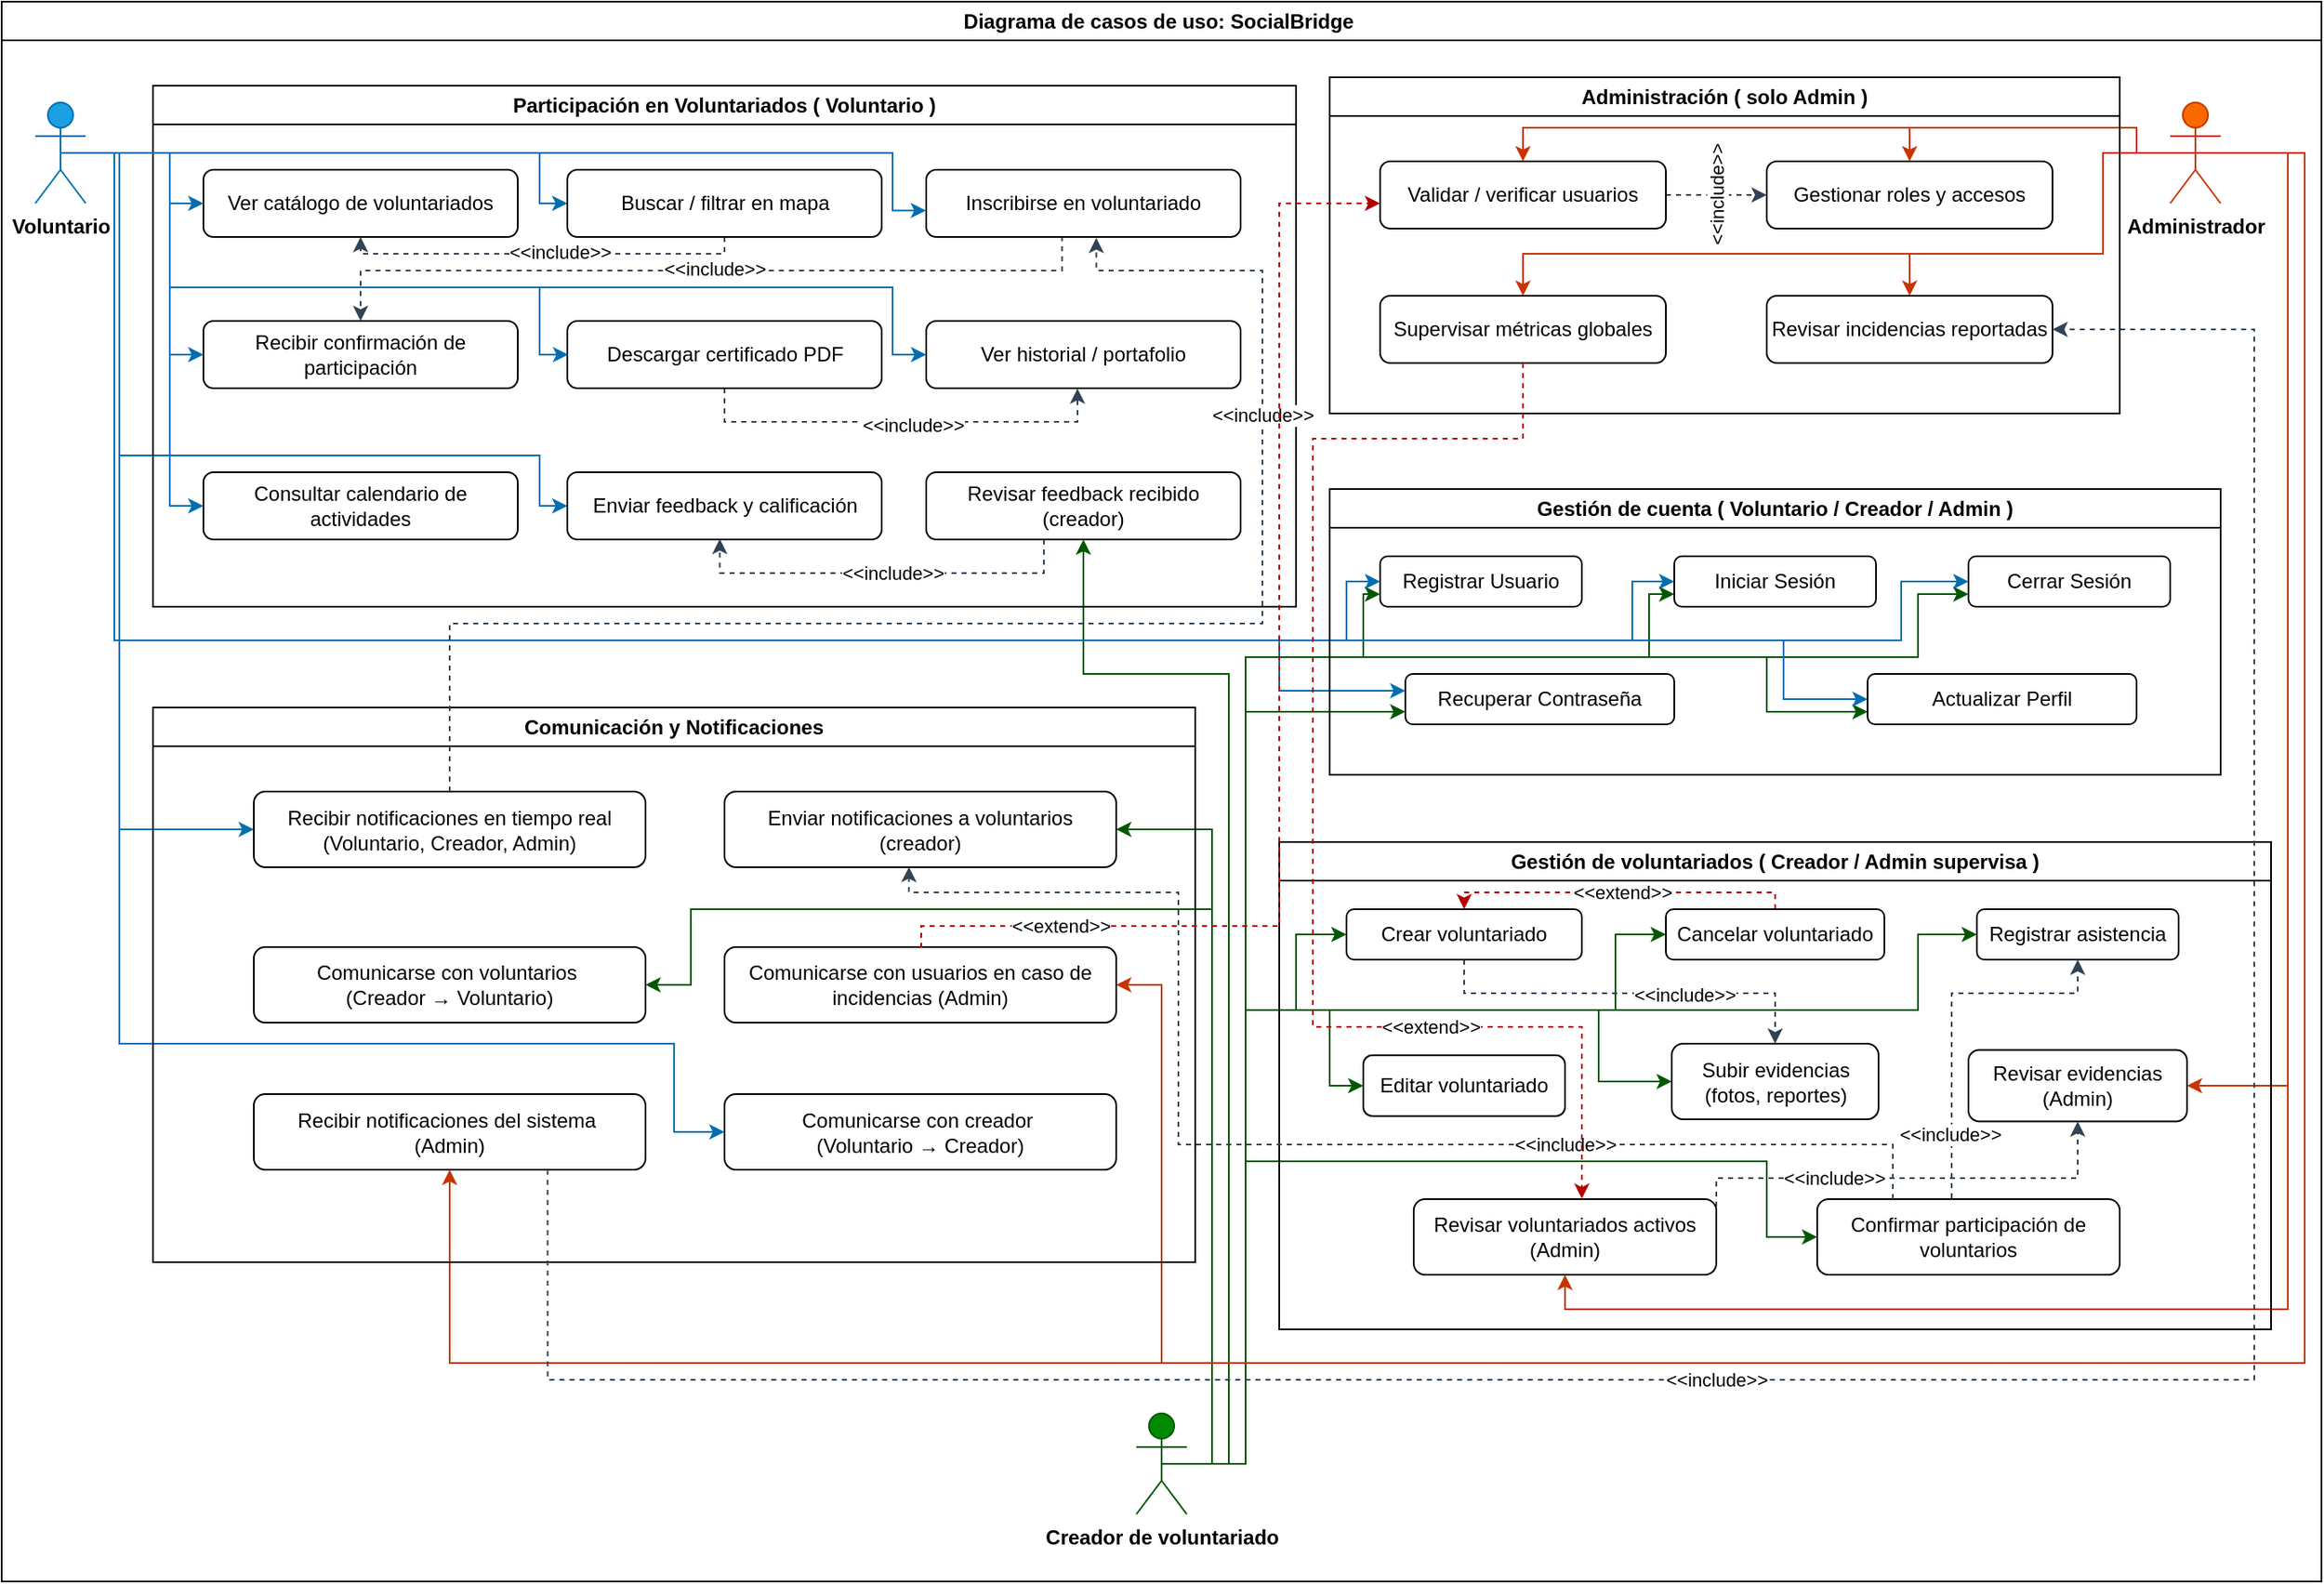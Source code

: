 <mxfile version="28.2.5">
  <diagram name="Página-1" id="DmewBX0y1ZdY4Ol0Ci3O">
    <mxGraphModel dx="1817" dy="1017" grid="1" gridSize="10" guides="1" tooltips="1" connect="1" arrows="1" fold="1" page="1" pageScale="1" pageWidth="827" pageHeight="1169" math="0" shadow="0">
      <root>
        <mxCell id="0" />
        <mxCell id="1" parent="0" />
        <mxCell id="eytOWAeSh4qLfrP3CesZ-3" value="Diagrama de casos de uso: SocialBridge&amp;nbsp;" style="swimlane;whiteSpace=wrap;html=1;" vertex="1" parent="1">
          <mxGeometry x="10" y="30" width="1380" height="940" as="geometry" />
        </mxCell>
        <mxCell id="eytOWAeSh4qLfrP3CesZ-129" style="edgeStyle=orthogonalEdgeStyle;rounded=0;orthogonalLoop=1;jettySize=auto;html=1;exitX=0.5;exitY=0.5;exitDx=0;exitDy=0;exitPerimeter=0;entryX=0;entryY=0.75;entryDx=0;entryDy=0;fillColor=#008a00;strokeColor=#005700;" edge="1" parent="eytOWAeSh4qLfrP3CesZ-3" source="eytOWAeSh4qLfrP3CesZ-2" target="eytOWAeSh4qLfrP3CesZ-8">
          <mxGeometry relative="1" as="geometry">
            <Array as="points">
              <mxPoint x="740" y="870" />
              <mxPoint x="740" y="390" />
              <mxPoint x="810" y="390" />
              <mxPoint x="810" y="353" />
            </Array>
          </mxGeometry>
        </mxCell>
        <mxCell id="eytOWAeSh4qLfrP3CesZ-130" style="edgeStyle=orthogonalEdgeStyle;rounded=0;orthogonalLoop=1;jettySize=auto;html=1;exitX=0.5;exitY=0.5;exitDx=0;exitDy=0;exitPerimeter=0;entryX=0;entryY=0.75;entryDx=0;entryDy=0;fillColor=#008a00;strokeColor=#005700;" edge="1" parent="eytOWAeSh4qLfrP3CesZ-3" source="eytOWAeSh4qLfrP3CesZ-2" target="eytOWAeSh4qLfrP3CesZ-19">
          <mxGeometry relative="1" as="geometry">
            <Array as="points">
              <mxPoint x="740" y="870" />
              <mxPoint x="740" y="390" />
              <mxPoint x="980" y="390" />
              <mxPoint x="980" y="353" />
            </Array>
          </mxGeometry>
        </mxCell>
        <mxCell id="eytOWAeSh4qLfrP3CesZ-131" style="edgeStyle=orthogonalEdgeStyle;rounded=0;orthogonalLoop=1;jettySize=auto;html=1;exitX=0.5;exitY=0.5;exitDx=0;exitDy=0;exitPerimeter=0;entryX=0;entryY=0.75;entryDx=0;entryDy=0;fillColor=#008a00;strokeColor=#005700;" edge="1" parent="eytOWAeSh4qLfrP3CesZ-3" source="eytOWAeSh4qLfrP3CesZ-2" target="eytOWAeSh4qLfrP3CesZ-21">
          <mxGeometry relative="1" as="geometry">
            <Array as="points">
              <mxPoint x="740" y="870" />
              <mxPoint x="740" y="390" />
              <mxPoint x="1140" y="390" />
              <mxPoint x="1140" y="353" />
            </Array>
          </mxGeometry>
        </mxCell>
        <mxCell id="eytOWAeSh4qLfrP3CesZ-132" style="edgeStyle=orthogonalEdgeStyle;rounded=0;orthogonalLoop=1;jettySize=auto;html=1;exitX=0.5;exitY=0.5;exitDx=0;exitDy=0;exitPerimeter=0;entryX=0;entryY=0.75;entryDx=0;entryDy=0;fillColor=#008a00;strokeColor=#005700;" edge="1" parent="eytOWAeSh4qLfrP3CesZ-3" source="eytOWAeSh4qLfrP3CesZ-2" target="eytOWAeSh4qLfrP3CesZ-22">
          <mxGeometry relative="1" as="geometry">
            <Array as="points">
              <mxPoint x="740" y="870" />
              <mxPoint x="740" y="423" />
            </Array>
          </mxGeometry>
        </mxCell>
        <mxCell id="eytOWAeSh4qLfrP3CesZ-134" style="edgeStyle=orthogonalEdgeStyle;rounded=0;orthogonalLoop=1;jettySize=auto;html=1;exitX=0.5;exitY=0.5;exitDx=0;exitDy=0;exitPerimeter=0;entryX=0;entryY=0.75;entryDx=0;entryDy=0;fillColor=#008a00;strokeColor=#005700;" edge="1" parent="eytOWAeSh4qLfrP3CesZ-3" source="eytOWAeSh4qLfrP3CesZ-2" target="eytOWAeSh4qLfrP3CesZ-23">
          <mxGeometry relative="1" as="geometry">
            <Array as="points">
              <mxPoint x="740" y="870" />
              <mxPoint x="740" y="390" />
              <mxPoint x="1050" y="390" />
              <mxPoint x="1050" y="423" />
            </Array>
          </mxGeometry>
        </mxCell>
        <mxCell id="eytOWAeSh4qLfrP3CesZ-135" style="edgeStyle=orthogonalEdgeStyle;rounded=0;orthogonalLoop=1;jettySize=auto;html=1;exitX=0.5;exitY=0.5;exitDx=0;exitDy=0;exitPerimeter=0;entryX=0;entryY=0.5;entryDx=0;entryDy=0;fillColor=#008a00;strokeColor=#005700;" edge="1" parent="eytOWAeSh4qLfrP3CesZ-3" source="eytOWAeSh4qLfrP3CesZ-2" target="eytOWAeSh4qLfrP3CesZ-25">
          <mxGeometry relative="1" as="geometry">
            <Array as="points">
              <mxPoint x="740" y="870" />
              <mxPoint x="740" y="600" />
              <mxPoint x="770" y="600" />
              <mxPoint x="770" y="555" />
            </Array>
          </mxGeometry>
        </mxCell>
        <mxCell id="eytOWAeSh4qLfrP3CesZ-136" style="edgeStyle=orthogonalEdgeStyle;rounded=0;orthogonalLoop=1;jettySize=auto;html=1;exitX=0.5;exitY=0.5;exitDx=0;exitDy=0;exitPerimeter=0;entryX=0;entryY=0.5;entryDx=0;entryDy=0;fillColor=#008a00;strokeColor=#005700;" edge="1" parent="eytOWAeSh4qLfrP3CesZ-3" source="eytOWAeSh4qLfrP3CesZ-2" target="eytOWAeSh4qLfrP3CesZ-26">
          <mxGeometry relative="1" as="geometry">
            <Array as="points">
              <mxPoint x="740" y="870" />
              <mxPoint x="740" y="600" />
              <mxPoint x="790" y="600" />
              <mxPoint x="790" y="645" />
            </Array>
          </mxGeometry>
        </mxCell>
        <mxCell id="eytOWAeSh4qLfrP3CesZ-137" style="edgeStyle=orthogonalEdgeStyle;rounded=0;orthogonalLoop=1;jettySize=auto;html=1;exitX=0.5;exitY=0.5;exitDx=0;exitDy=0;exitPerimeter=0;entryX=0;entryY=0.5;entryDx=0;entryDy=0;fillColor=#008a00;strokeColor=#005700;" edge="1" parent="eytOWAeSh4qLfrP3CesZ-3" source="eytOWAeSh4qLfrP3CesZ-2" target="eytOWAeSh4qLfrP3CesZ-27">
          <mxGeometry relative="1" as="geometry">
            <Array as="points">
              <mxPoint x="740" y="870" />
              <mxPoint x="740" y="600" />
              <mxPoint x="960" y="600" />
              <mxPoint x="960" y="555" />
            </Array>
          </mxGeometry>
        </mxCell>
        <mxCell id="eytOWAeSh4qLfrP3CesZ-138" style="edgeStyle=orthogonalEdgeStyle;rounded=0;orthogonalLoop=1;jettySize=auto;html=1;exitX=0.5;exitY=0.5;exitDx=0;exitDy=0;exitPerimeter=0;entryX=0;entryY=0.5;entryDx=0;entryDy=0;fillColor=#008a00;strokeColor=#005700;" edge="1" parent="eytOWAeSh4qLfrP3CesZ-3" source="eytOWAeSh4qLfrP3CesZ-2" target="eytOWAeSh4qLfrP3CesZ-28">
          <mxGeometry relative="1" as="geometry">
            <Array as="points">
              <mxPoint x="740" y="870" />
              <mxPoint x="740" y="690" />
              <mxPoint x="1050" y="690" />
              <mxPoint x="1050" y="735" />
            </Array>
          </mxGeometry>
        </mxCell>
        <mxCell id="eytOWAeSh4qLfrP3CesZ-139" style="edgeStyle=orthogonalEdgeStyle;rounded=0;orthogonalLoop=1;jettySize=auto;html=1;exitX=0.5;exitY=0.5;exitDx=0;exitDy=0;exitPerimeter=0;entryX=0;entryY=0.5;entryDx=0;entryDy=0;fillColor=#008a00;strokeColor=#005700;" edge="1" parent="eytOWAeSh4qLfrP3CesZ-3" source="eytOWAeSh4qLfrP3CesZ-2" target="eytOWAeSh4qLfrP3CesZ-29">
          <mxGeometry relative="1" as="geometry">
            <Array as="points">
              <mxPoint x="740" y="870" />
              <mxPoint x="740" y="600" />
              <mxPoint x="1140" y="600" />
              <mxPoint x="1140" y="555" />
            </Array>
          </mxGeometry>
        </mxCell>
        <mxCell id="eytOWAeSh4qLfrP3CesZ-140" style="edgeStyle=orthogonalEdgeStyle;rounded=0;orthogonalLoop=1;jettySize=auto;html=1;exitX=0.5;exitY=0.5;exitDx=0;exitDy=0;exitPerimeter=0;entryX=0;entryY=0.5;entryDx=0;entryDy=0;fillColor=#008a00;strokeColor=#005700;" edge="1" parent="eytOWAeSh4qLfrP3CesZ-3" source="eytOWAeSh4qLfrP3CesZ-2" target="eytOWAeSh4qLfrP3CesZ-30">
          <mxGeometry relative="1" as="geometry">
            <Array as="points">
              <mxPoint x="740" y="870" />
              <mxPoint x="740" y="600" />
              <mxPoint x="950" y="600" />
              <mxPoint x="950" y="643" />
            </Array>
          </mxGeometry>
        </mxCell>
        <mxCell id="eytOWAeSh4qLfrP3CesZ-142" style="edgeStyle=orthogonalEdgeStyle;rounded=0;orthogonalLoop=1;jettySize=auto;html=1;exitX=0.5;exitY=0.5;exitDx=0;exitDy=0;exitPerimeter=0;entryX=1;entryY=0.5;entryDx=0;entryDy=0;fillColor=#008a00;strokeColor=#005700;" edge="1" parent="eytOWAeSh4qLfrP3CesZ-3" source="eytOWAeSh4qLfrP3CesZ-2" target="eytOWAeSh4qLfrP3CesZ-58">
          <mxGeometry relative="1" as="geometry">
            <Array as="points">
              <mxPoint x="720" y="870" />
              <mxPoint x="720" y="493" />
            </Array>
          </mxGeometry>
        </mxCell>
        <mxCell id="eytOWAeSh4qLfrP3CesZ-143" style="edgeStyle=orthogonalEdgeStyle;rounded=0;orthogonalLoop=1;jettySize=auto;html=1;exitX=0.5;exitY=0.5;exitDx=0;exitDy=0;exitPerimeter=0;entryX=1;entryY=0.5;entryDx=0;entryDy=0;fillColor=#008a00;strokeColor=#005700;" edge="1" parent="eytOWAeSh4qLfrP3CesZ-3" source="eytOWAeSh4qLfrP3CesZ-2" target="eytOWAeSh4qLfrP3CesZ-64">
          <mxGeometry relative="1" as="geometry">
            <Array as="points">
              <mxPoint x="720" y="870" />
              <mxPoint x="720" y="540" />
              <mxPoint x="410" y="540" />
              <mxPoint x="410" y="585" />
            </Array>
          </mxGeometry>
        </mxCell>
        <mxCell id="eytOWAeSh4qLfrP3CesZ-144" style="edgeStyle=orthogonalEdgeStyle;rounded=0;orthogonalLoop=1;jettySize=auto;html=1;exitX=0.5;exitY=0.5;exitDx=0;exitDy=0;exitPerimeter=0;entryX=0.5;entryY=1;entryDx=0;entryDy=0;fillColor=#008a00;strokeColor=#005700;" edge="1" parent="eytOWAeSh4qLfrP3CesZ-3" source="eytOWAeSh4qLfrP3CesZ-2" target="eytOWAeSh4qLfrP3CesZ-55">
          <mxGeometry relative="1" as="geometry">
            <Array as="points">
              <mxPoint x="730" y="870" />
              <mxPoint x="730" y="400" />
              <mxPoint x="644" y="400" />
            </Array>
          </mxGeometry>
        </mxCell>
        <mxCell id="eytOWAeSh4qLfrP3CesZ-2" value="&lt;font style=&quot;color: light-dark(rgb(0, 0, 0), rgb(0, 0, 0));&quot;&gt;&lt;b style=&quot;background-color: light-dark(rgb(255, 255, 255), rgb(0, 204, 0));&quot;&gt;Creador de voluntariado&lt;/b&gt;&lt;/font&gt;" style="shape=umlActor;verticalLabelPosition=bottom;verticalAlign=top;html=1;outlineConnect=0;fillColor=#008a00;fontColor=#ffffff;strokeColor=#005700;" vertex="1" parent="eytOWAeSh4qLfrP3CesZ-3">
          <mxGeometry x="675" y="840" width="30" height="60" as="geometry" />
        </mxCell>
        <mxCell id="eytOWAeSh4qLfrP3CesZ-112" style="edgeStyle=orthogonalEdgeStyle;rounded=0;orthogonalLoop=1;jettySize=auto;html=1;fillColor=#1ba1e2;strokeColor=#006EAF;exitX=0.5;exitY=0.5;exitDx=0;exitDy=0;exitPerimeter=0;" edge="1" parent="eytOWAeSh4qLfrP3CesZ-3" source="eytOWAeSh4qLfrP3CesZ-1" target="eytOWAeSh4qLfrP3CesZ-8">
          <mxGeometry relative="1" as="geometry">
            <mxPoint x="67.04" y="80" as="sourcePoint" />
            <mxPoint x="817" y="340" as="targetPoint" />
            <Array as="points">
              <mxPoint x="67" y="90" />
              <mxPoint x="67" y="380" />
              <mxPoint x="800" y="380" />
              <mxPoint x="800" y="345" />
            </Array>
          </mxGeometry>
        </mxCell>
        <mxCell id="eytOWAeSh4qLfrP3CesZ-113" style="edgeStyle=orthogonalEdgeStyle;rounded=0;orthogonalLoop=1;jettySize=auto;html=1;exitX=0.5;exitY=0.5;exitDx=0;exitDy=0;exitPerimeter=0;fillColor=#1ba1e2;strokeColor=#006EAF;entryX=0;entryY=0.5;entryDx=0;entryDy=0;" edge="1" parent="eytOWAeSh4qLfrP3CesZ-3" source="eytOWAeSh4qLfrP3CesZ-1" target="eytOWAeSh4qLfrP3CesZ-19">
          <mxGeometry relative="1" as="geometry">
            <mxPoint x="1060" y="370" as="targetPoint" />
            <Array as="points">
              <mxPoint x="70" y="90" />
              <mxPoint x="70" y="380" />
              <mxPoint x="970" y="380" />
              <mxPoint x="970" y="345" />
            </Array>
          </mxGeometry>
        </mxCell>
        <mxCell id="eytOWAeSh4qLfrP3CesZ-114" style="edgeStyle=orthogonalEdgeStyle;rounded=0;orthogonalLoop=1;jettySize=auto;html=1;exitX=0.5;exitY=0.5;exitDx=0;exitDy=0;exitPerimeter=0;fillColor=#1ba1e2;strokeColor=#006EAF;" edge="1" parent="eytOWAeSh4qLfrP3CesZ-3" source="eytOWAeSh4qLfrP3CesZ-1" target="eytOWAeSh4qLfrP3CesZ-22">
          <mxGeometry relative="1" as="geometry">
            <Array as="points">
              <mxPoint x="70" y="90" />
              <mxPoint x="70" y="380" />
              <mxPoint x="760" y="380" />
              <mxPoint x="760" y="410" />
            </Array>
          </mxGeometry>
        </mxCell>
        <mxCell id="eytOWAeSh4qLfrP3CesZ-115" style="edgeStyle=orthogonalEdgeStyle;rounded=0;orthogonalLoop=1;jettySize=auto;html=1;exitX=0.5;exitY=0.5;exitDx=0;exitDy=0;exitPerimeter=0;entryX=0;entryY=0.5;entryDx=0;entryDy=0;fillColor=#1ba1e2;strokeColor=#006EAF;" edge="1" parent="eytOWAeSh4qLfrP3CesZ-3" source="eytOWAeSh4qLfrP3CesZ-1" target="eytOWAeSh4qLfrP3CesZ-23">
          <mxGeometry relative="1" as="geometry">
            <Array as="points">
              <mxPoint x="70" y="90" />
              <mxPoint x="70" y="380" />
              <mxPoint x="1060" y="380" />
              <mxPoint x="1060" y="415" />
            </Array>
          </mxGeometry>
        </mxCell>
        <mxCell id="eytOWAeSh4qLfrP3CesZ-116" style="edgeStyle=orthogonalEdgeStyle;rounded=0;orthogonalLoop=1;jettySize=auto;html=1;exitX=0.5;exitY=0.5;exitDx=0;exitDy=0;exitPerimeter=0;entryX=0;entryY=0.5;entryDx=0;entryDy=0;fillColor=#1ba1e2;strokeColor=#006EAF;" edge="1" parent="eytOWAeSh4qLfrP3CesZ-3" source="eytOWAeSh4qLfrP3CesZ-1" target="eytOWAeSh4qLfrP3CesZ-21">
          <mxGeometry relative="1" as="geometry">
            <Array as="points">
              <mxPoint x="70" y="90" />
              <mxPoint x="70" y="380" />
              <mxPoint x="1130" y="380" />
              <mxPoint x="1130" y="345" />
            </Array>
          </mxGeometry>
        </mxCell>
        <mxCell id="eytOWAeSh4qLfrP3CesZ-117" style="edgeStyle=orthogonalEdgeStyle;rounded=0;orthogonalLoop=1;jettySize=auto;html=1;exitX=0.5;exitY=0.5;exitDx=0;exitDy=0;exitPerimeter=0;entryX=0;entryY=0.5;entryDx=0;entryDy=0;fillColor=#1ba1e2;strokeColor=#006EAF;" edge="1" parent="eytOWAeSh4qLfrP3CesZ-3" source="eytOWAeSh4qLfrP3CesZ-1" target="eytOWAeSh4qLfrP3CesZ-41">
          <mxGeometry relative="1" as="geometry">
            <Array as="points">
              <mxPoint x="100" y="90" />
              <mxPoint x="100" y="120" />
            </Array>
          </mxGeometry>
        </mxCell>
        <mxCell id="eytOWAeSh4qLfrP3CesZ-118" style="edgeStyle=orthogonalEdgeStyle;rounded=0;orthogonalLoop=1;jettySize=auto;html=1;exitX=0.5;exitY=0.5;exitDx=0;exitDy=0;exitPerimeter=0;entryX=0;entryY=0.5;entryDx=0;entryDy=0;fillColor=#1ba1e2;strokeColor=#006EAF;" edge="1" parent="eytOWAeSh4qLfrP3CesZ-3" source="eytOWAeSh4qLfrP3CesZ-1" target="eytOWAeSh4qLfrP3CesZ-42">
          <mxGeometry relative="1" as="geometry">
            <Array as="points">
              <mxPoint x="320" y="90" />
              <mxPoint x="320" y="120" />
            </Array>
          </mxGeometry>
        </mxCell>
        <mxCell id="eytOWAeSh4qLfrP3CesZ-120" style="edgeStyle=orthogonalEdgeStyle;rounded=0;orthogonalLoop=1;jettySize=auto;html=1;exitX=0.5;exitY=0.5;exitDx=0;exitDy=0;exitPerimeter=0;entryX=0;entryY=0.5;entryDx=0;entryDy=0;fillColor=#1ba1e2;strokeColor=#006EAF;" edge="1" parent="eytOWAeSh4qLfrP3CesZ-3" source="eytOWAeSh4qLfrP3CesZ-1" target="eytOWAeSh4qLfrP3CesZ-44">
          <mxGeometry relative="1" as="geometry">
            <Array as="points">
              <mxPoint x="100" y="90" />
              <mxPoint x="100" y="210" />
            </Array>
          </mxGeometry>
        </mxCell>
        <mxCell id="eytOWAeSh4qLfrP3CesZ-123" style="edgeStyle=orthogonalEdgeStyle;rounded=0;orthogonalLoop=1;jettySize=auto;html=1;exitX=0.5;exitY=0.5;exitDx=0;exitDy=0;exitPerimeter=0;entryX=0;entryY=0.5;entryDx=0;entryDy=0;fillColor=#1ba1e2;strokeColor=#006EAF;" edge="1" parent="eytOWAeSh4qLfrP3CesZ-3" source="eytOWAeSh4qLfrP3CesZ-1" target="eytOWAeSh4qLfrP3CesZ-52">
          <mxGeometry relative="1" as="geometry">
            <Array as="points">
              <mxPoint x="100" y="90" />
              <mxPoint x="100" y="170" />
              <mxPoint x="530" y="170" />
              <mxPoint x="530" y="210" />
            </Array>
          </mxGeometry>
        </mxCell>
        <mxCell id="eytOWAeSh4qLfrP3CesZ-124" style="edgeStyle=orthogonalEdgeStyle;rounded=0;orthogonalLoop=1;jettySize=auto;html=1;exitX=0.5;exitY=0.5;exitDx=0;exitDy=0;exitPerimeter=0;entryX=0;entryY=0.5;entryDx=0;entryDy=0;fillColor=#1ba1e2;strokeColor=#006EAF;" edge="1" parent="eytOWAeSh4qLfrP3CesZ-3" source="eytOWAeSh4qLfrP3CesZ-1" target="eytOWAeSh4qLfrP3CesZ-53">
          <mxGeometry relative="1" as="geometry">
            <Array as="points">
              <mxPoint x="100" y="90" />
              <mxPoint x="100" y="300" />
            </Array>
          </mxGeometry>
        </mxCell>
        <mxCell id="eytOWAeSh4qLfrP3CesZ-125" style="edgeStyle=orthogonalEdgeStyle;rounded=0;orthogonalLoop=1;jettySize=auto;html=1;exitX=0.5;exitY=0.5;exitDx=0;exitDy=0;exitPerimeter=0;entryX=0;entryY=0.5;entryDx=0;entryDy=0;fillColor=#1ba1e2;strokeColor=#006EAF;" edge="1" parent="eytOWAeSh4qLfrP3CesZ-3" source="eytOWAeSh4qLfrP3CesZ-1" target="eytOWAeSh4qLfrP3CesZ-54">
          <mxGeometry relative="1" as="geometry">
            <Array as="points">
              <mxPoint x="70" y="90" />
              <mxPoint x="70" y="270" />
              <mxPoint x="320" y="270" />
              <mxPoint x="320" y="300" />
            </Array>
          </mxGeometry>
        </mxCell>
        <mxCell id="eytOWAeSh4qLfrP3CesZ-127" style="edgeStyle=orthogonalEdgeStyle;rounded=0;orthogonalLoop=1;jettySize=auto;html=1;exitX=0.5;exitY=0.5;exitDx=0;exitDy=0;exitPerimeter=0;entryX=0;entryY=0.5;entryDx=0;entryDy=0;fillColor=#1ba1e2;strokeColor=#006EAF;" edge="1" parent="eytOWAeSh4qLfrP3CesZ-3" source="eytOWAeSh4qLfrP3CesZ-1" target="eytOWAeSh4qLfrP3CesZ-57">
          <mxGeometry relative="1" as="geometry">
            <Array as="points">
              <mxPoint x="70" y="90" />
              <mxPoint x="70" y="493" />
            </Array>
          </mxGeometry>
        </mxCell>
        <mxCell id="eytOWAeSh4qLfrP3CesZ-128" style="edgeStyle=orthogonalEdgeStyle;rounded=0;orthogonalLoop=1;jettySize=auto;html=1;exitX=0.5;exitY=0.5;exitDx=0;exitDy=0;exitPerimeter=0;entryX=0;entryY=0.5;entryDx=0;entryDy=0;fillColor=#1ba1e2;strokeColor=#006EAF;" edge="1" parent="eytOWAeSh4qLfrP3CesZ-3" source="eytOWAeSh4qLfrP3CesZ-1" target="eytOWAeSh4qLfrP3CesZ-59">
          <mxGeometry relative="1" as="geometry">
            <Array as="points">
              <mxPoint x="70" y="90" />
              <mxPoint x="70" y="620" />
              <mxPoint x="400" y="620" />
              <mxPoint x="400" y="673" />
            </Array>
          </mxGeometry>
        </mxCell>
        <mxCell id="eytOWAeSh4qLfrP3CesZ-1" value="&lt;span style=&quot;background-color: light-dark(rgb(255, 255, 255), rgb(0, 153, 153));&quot;&gt;&lt;font style=&quot;color: light-dark(rgb(0, 0, 0), rgb(0, 0, 0));&quot;&gt;&lt;b style=&quot;&quot;&gt;Voluntario&lt;/b&gt;&lt;/font&gt;&lt;/span&gt;" style="shape=umlActor;verticalLabelPosition=bottom;verticalAlign=top;html=1;outlineConnect=0;fillColor=#1ba1e2;fontColor=#ffffff;strokeColor=#006EAF;" vertex="1" parent="eytOWAeSh4qLfrP3CesZ-3">
          <mxGeometry x="20" y="60" width="30" height="60" as="geometry" />
        </mxCell>
        <mxCell id="eytOWAeSh4qLfrP3CesZ-145" style="edgeStyle=orthogonalEdgeStyle;rounded=0;orthogonalLoop=1;jettySize=auto;html=1;exitX=0.5;exitY=0.5;exitDx=0;exitDy=0;exitPerimeter=0;entryX=0.5;entryY=0;entryDx=0;entryDy=0;fillColor=#fa6800;strokeColor=#C73500;" edge="1" parent="eytOWAeSh4qLfrP3CesZ-3" source="eytOWAeSh4qLfrP3CesZ-7" target="eytOWAeSh4qLfrP3CesZ-105">
          <mxGeometry relative="1" as="geometry">
            <Array as="points">
              <mxPoint x="1270" y="90" />
              <mxPoint x="1270" y="75" />
              <mxPoint x="905" y="75" />
            </Array>
          </mxGeometry>
        </mxCell>
        <mxCell id="eytOWAeSh4qLfrP3CesZ-146" style="edgeStyle=orthogonalEdgeStyle;rounded=0;orthogonalLoop=1;jettySize=auto;html=1;exitX=0.5;exitY=0.5;exitDx=0;exitDy=0;exitPerimeter=0;entryX=0.5;entryY=0;entryDx=0;entryDy=0;fillColor=#fa6800;strokeColor=#C73500;" edge="1" parent="eytOWAeSh4qLfrP3CesZ-3" source="eytOWAeSh4qLfrP3CesZ-7" target="eytOWAeSh4qLfrP3CesZ-106">
          <mxGeometry relative="1" as="geometry">
            <Array as="points">
              <mxPoint x="1270" y="90" />
              <mxPoint x="1270" y="75" />
              <mxPoint x="1135" y="75" />
            </Array>
          </mxGeometry>
        </mxCell>
        <mxCell id="eytOWAeSh4qLfrP3CesZ-148" style="edgeStyle=orthogonalEdgeStyle;rounded=0;orthogonalLoop=1;jettySize=auto;html=1;exitX=0.5;exitY=0.5;exitDx=0;exitDy=0;exitPerimeter=0;fillColor=#fa6800;strokeColor=#C73500;" edge="1" parent="eytOWAeSh4qLfrP3CesZ-3" source="eytOWAeSh4qLfrP3CesZ-7" target="eytOWAeSh4qLfrP3CesZ-107">
          <mxGeometry relative="1" as="geometry">
            <Array as="points">
              <mxPoint x="1250" y="90" />
              <mxPoint x="1250" y="150" />
              <mxPoint x="905" y="150" />
            </Array>
          </mxGeometry>
        </mxCell>
        <mxCell id="eytOWAeSh4qLfrP3CesZ-149" style="edgeStyle=orthogonalEdgeStyle;rounded=0;orthogonalLoop=1;jettySize=auto;html=1;exitX=0.5;exitY=0.5;exitDx=0;exitDy=0;exitPerimeter=0;fillColor=#fa6800;strokeColor=#C73500;" edge="1" parent="eytOWAeSh4qLfrP3CesZ-3" source="eytOWAeSh4qLfrP3CesZ-7" target="eytOWAeSh4qLfrP3CesZ-108">
          <mxGeometry relative="1" as="geometry">
            <Array as="points">
              <mxPoint x="1250" y="90" />
              <mxPoint x="1250" y="150" />
              <mxPoint x="1135" y="150" />
            </Array>
          </mxGeometry>
        </mxCell>
        <mxCell id="eytOWAeSh4qLfrP3CesZ-150" style="edgeStyle=orthogonalEdgeStyle;rounded=0;orthogonalLoop=1;jettySize=auto;html=1;exitX=0.5;exitY=0.5;exitDx=0;exitDy=0;exitPerimeter=0;entryX=1;entryY=0.5;entryDx=0;entryDy=0;fillColor=#fa6800;strokeColor=#C73500;" edge="1" parent="eytOWAeSh4qLfrP3CesZ-3" source="eytOWAeSh4qLfrP3CesZ-7" target="eytOWAeSh4qLfrP3CesZ-39">
          <mxGeometry relative="1" as="geometry">
            <mxPoint x="1350" y="400" as="targetPoint" />
            <Array as="points">
              <mxPoint x="1360" y="90" />
              <mxPoint x="1360" y="645" />
            </Array>
          </mxGeometry>
        </mxCell>
        <mxCell id="eytOWAeSh4qLfrP3CesZ-151" style="edgeStyle=orthogonalEdgeStyle;rounded=0;orthogonalLoop=1;jettySize=auto;html=1;exitX=0.5;exitY=0.5;exitDx=0;exitDy=0;exitPerimeter=0;entryX=0.5;entryY=1;entryDx=0;entryDy=0;fillColor=#fa6800;strokeColor=#C73500;" edge="1" parent="eytOWAeSh4qLfrP3CesZ-3" source="eytOWAeSh4qLfrP3CesZ-7" target="eytOWAeSh4qLfrP3CesZ-38">
          <mxGeometry relative="1" as="geometry">
            <Array as="points">
              <mxPoint x="1360" y="90" />
              <mxPoint x="1360" y="778" />
              <mxPoint x="930" y="778" />
            </Array>
          </mxGeometry>
        </mxCell>
        <mxCell id="eytOWAeSh4qLfrP3CesZ-152" style="edgeStyle=orthogonalEdgeStyle;rounded=0;orthogonalLoop=1;jettySize=auto;html=1;exitX=0.5;exitY=0.5;exitDx=0;exitDy=0;exitPerimeter=0;entryX=0.5;entryY=1;entryDx=0;entryDy=0;fillColor=#fa6800;strokeColor=#C73500;" edge="1" parent="eytOWAeSh4qLfrP3CesZ-3" source="eytOWAeSh4qLfrP3CesZ-7" target="eytOWAeSh4qLfrP3CesZ-66">
          <mxGeometry relative="1" as="geometry">
            <Array as="points">
              <mxPoint x="1370" y="90" />
              <mxPoint x="1370" y="810" />
              <mxPoint x="266" y="810" />
            </Array>
          </mxGeometry>
        </mxCell>
        <mxCell id="eytOWAeSh4qLfrP3CesZ-153" style="edgeStyle=orthogonalEdgeStyle;rounded=0;orthogonalLoop=1;jettySize=auto;html=1;exitX=0.5;exitY=0.5;exitDx=0;exitDy=0;exitPerimeter=0;entryX=1;entryY=0.5;entryDx=0;entryDy=0;fillColor=#fa6800;strokeColor=#C73500;" edge="1" parent="eytOWAeSh4qLfrP3CesZ-3" source="eytOWAeSh4qLfrP3CesZ-7" target="eytOWAeSh4qLfrP3CesZ-65">
          <mxGeometry relative="1" as="geometry">
            <Array as="points">
              <mxPoint x="1370" y="90" />
              <mxPoint x="1370" y="810" />
              <mxPoint x="690" y="810" />
              <mxPoint x="690" y="585" />
            </Array>
          </mxGeometry>
        </mxCell>
        <mxCell id="eytOWAeSh4qLfrP3CesZ-7" value="&lt;font style=&quot;color: light-dark(rgb(0, 0, 0), rgb(0, 0, 0)); background-color: light-dark(rgb(255, 255, 255), rgb(204, 102, 0));&quot;&gt;&lt;b&gt;Administrador&lt;/b&gt;&lt;/font&gt;" style="shape=umlActor;verticalLabelPosition=bottom;verticalAlign=top;html=1;outlineConnect=0;fillColor=#fa6800;fontColor=#000000;strokeColor=#C73500;" vertex="1" parent="eytOWAeSh4qLfrP3CesZ-3">
          <mxGeometry x="1290" y="60" width="30" height="60" as="geometry" />
        </mxCell>
        <mxCell id="eytOWAeSh4qLfrP3CesZ-20" value="Gestión de cuenta ( Voluntario / Creador / Admin )" style="swimlane;whiteSpace=wrap;html=1;" vertex="1" parent="eytOWAeSh4qLfrP3CesZ-3">
          <mxGeometry x="790" y="290" width="530" height="170" as="geometry" />
        </mxCell>
        <mxCell id="eytOWAeSh4qLfrP3CesZ-8" value="Registrar Usuario" style="rounded=1;whiteSpace=wrap;html=1;" vertex="1" parent="eytOWAeSh4qLfrP3CesZ-20">
          <mxGeometry x="30" y="40" width="120" height="30" as="geometry" />
        </mxCell>
        <mxCell id="eytOWAeSh4qLfrP3CesZ-19" value="Iniciar Sesión" style="rounded=1;whiteSpace=wrap;html=1;" vertex="1" parent="eytOWAeSh4qLfrP3CesZ-20">
          <mxGeometry x="205" y="40" width="120" height="30" as="geometry" />
        </mxCell>
        <mxCell id="eytOWAeSh4qLfrP3CesZ-21" value="Cerrar Sesión" style="rounded=1;whiteSpace=wrap;html=1;" vertex="1" parent="eytOWAeSh4qLfrP3CesZ-20">
          <mxGeometry x="380" y="40" width="120" height="30" as="geometry" />
        </mxCell>
        <mxCell id="eytOWAeSh4qLfrP3CesZ-22" value="Recuperar Contraseña" style="rounded=1;whiteSpace=wrap;html=1;" vertex="1" parent="eytOWAeSh4qLfrP3CesZ-20">
          <mxGeometry x="45" y="110" width="160" height="30" as="geometry" />
        </mxCell>
        <mxCell id="eytOWAeSh4qLfrP3CesZ-23" value="Actualizar Perfil" style="rounded=1;whiteSpace=wrap;html=1;" vertex="1" parent="eytOWAeSh4qLfrP3CesZ-20">
          <mxGeometry x="320" y="110" width="160" height="30" as="geometry" />
        </mxCell>
        <mxCell id="eytOWAeSh4qLfrP3CesZ-40" value="Participación en Voluntariados ( Voluntario )" style="swimlane;whiteSpace=wrap;html=1;" vertex="1" parent="eytOWAeSh4qLfrP3CesZ-3">
          <mxGeometry x="90" y="50" width="680" height="310" as="geometry" />
        </mxCell>
        <mxCell id="eytOWAeSh4qLfrP3CesZ-41" value="Ver catálogo de voluntariados" style="rounded=1;whiteSpace=wrap;html=1;" vertex="1" parent="eytOWAeSh4qLfrP3CesZ-40">
          <mxGeometry x="30" y="50" width="187" height="40" as="geometry" />
        </mxCell>
        <mxCell id="eytOWAeSh4qLfrP3CesZ-163" style="edgeStyle=orthogonalEdgeStyle;rounded=0;orthogonalLoop=1;jettySize=auto;html=1;exitX=0.5;exitY=1;exitDx=0;exitDy=0;entryX=0.5;entryY=1;entryDx=0;entryDy=0;dashed=1;fillColor=#647687;strokeColor=#314354;" edge="1" parent="eytOWAeSh4qLfrP3CesZ-40" source="eytOWAeSh4qLfrP3CesZ-42" target="eytOWAeSh4qLfrP3CesZ-41">
          <mxGeometry relative="1" as="geometry">
            <Array as="points">
              <mxPoint x="340" y="100" />
              <mxPoint x="123" y="100" />
            </Array>
          </mxGeometry>
        </mxCell>
        <mxCell id="eytOWAeSh4qLfrP3CesZ-164" value="&lt;font style=&quot;color: light-dark(rgb(0, 0, 0), rgb(102, 102, 102));&quot;&gt;&amp;lt;&amp;lt;&lt;font style=&quot;&quot;&gt;include&lt;/font&gt;&amp;gt;&amp;gt;&lt;/font&gt;" style="edgeLabel;html=1;align=center;verticalAlign=middle;resizable=0;points=[];" vertex="1" connectable="0" parent="eytOWAeSh4qLfrP3CesZ-163">
          <mxGeometry x="-0.086" y="-1" relative="1" as="geometry">
            <mxPoint as="offset" />
          </mxGeometry>
        </mxCell>
        <mxCell id="eytOWAeSh4qLfrP3CesZ-42" value="Buscar / filtrar en mapa" style="rounded=1;whiteSpace=wrap;html=1;" vertex="1" parent="eytOWAeSh4qLfrP3CesZ-40">
          <mxGeometry x="246.5" y="50" width="187" height="40" as="geometry" />
        </mxCell>
        <mxCell id="eytOWAeSh4qLfrP3CesZ-156" style="edgeStyle=orthogonalEdgeStyle;rounded=0;orthogonalLoop=1;jettySize=auto;html=1;exitX=0.432;exitY=0.987;exitDx=0;exitDy=0;entryX=0.5;entryY=0;entryDx=0;entryDy=0;dashed=1;fillColor=#647687;strokeColor=#314354;exitPerimeter=0;" edge="1" parent="eytOWAeSh4qLfrP3CesZ-40" source="eytOWAeSh4qLfrP3CesZ-43" target="eytOWAeSh4qLfrP3CesZ-44">
          <mxGeometry relative="1" as="geometry">
            <Array as="points">
              <mxPoint x="541" y="110" />
              <mxPoint x="124" y="110" />
            </Array>
          </mxGeometry>
        </mxCell>
        <mxCell id="eytOWAeSh4qLfrP3CesZ-158" value="&lt;font style=&quot;color: light-dark(rgb(0, 0, 0), rgb(128, 128, 128));&quot;&gt;&amp;lt;&amp;lt;include&amp;gt;&amp;gt;&lt;/font&gt;" style="edgeLabel;html=1;align=center;verticalAlign=middle;resizable=0;points=[];" vertex="1" connectable="0" parent="eytOWAeSh4qLfrP3CesZ-156">
          <mxGeometry x="-0.026" y="-1" relative="1" as="geometry">
            <mxPoint as="offset" />
          </mxGeometry>
        </mxCell>
        <mxCell id="eytOWAeSh4qLfrP3CesZ-43" value="Inscribirse en voluntariado" style="rounded=1;whiteSpace=wrap;html=1;" vertex="1" parent="eytOWAeSh4qLfrP3CesZ-40">
          <mxGeometry x="460" y="50" width="187" height="40" as="geometry" />
        </mxCell>
        <mxCell id="eytOWAeSh4qLfrP3CesZ-44" value="Recibir confirmación de participación" style="rounded=1;whiteSpace=wrap;html=1;" vertex="1" parent="eytOWAeSh4qLfrP3CesZ-40">
          <mxGeometry x="30" y="140" width="187" height="40" as="geometry" />
        </mxCell>
        <mxCell id="eytOWAeSh4qLfrP3CesZ-160" style="edgeStyle=orthogonalEdgeStyle;rounded=0;orthogonalLoop=1;jettySize=auto;html=1;exitX=0.5;exitY=1;exitDx=0;exitDy=0;fillColor=#647687;strokeColor=#314354;dashed=1;" edge="1" parent="eytOWAeSh4qLfrP3CesZ-40" source="eytOWAeSh4qLfrP3CesZ-45">
          <mxGeometry relative="1" as="geometry">
            <mxPoint x="550" y="180.185" as="targetPoint" />
            <Array as="points">
              <mxPoint x="340" y="200" />
              <mxPoint x="550" y="200" />
            </Array>
          </mxGeometry>
        </mxCell>
        <mxCell id="eytOWAeSh4qLfrP3CesZ-161" value="&lt;font style=&quot;color: light-dark(rgb(0, 0, 0), rgb(128, 128, 128));&quot;&gt;&amp;lt;&amp;lt;include&amp;gt;&amp;gt;&lt;/font&gt;" style="edgeLabel;html=1;align=center;verticalAlign=middle;resizable=0;points=[];" vertex="1" connectable="0" parent="eytOWAeSh4qLfrP3CesZ-160">
          <mxGeometry x="0.053" y="-2" relative="1" as="geometry">
            <mxPoint as="offset" />
          </mxGeometry>
        </mxCell>
        <mxCell id="eytOWAeSh4qLfrP3CesZ-45" value="Descargar certificado PDF" style="rounded=1;whiteSpace=wrap;html=1;" vertex="1" parent="eytOWAeSh4qLfrP3CesZ-40">
          <mxGeometry x="246.5" y="140" width="187" height="40" as="geometry" />
        </mxCell>
        <mxCell id="eytOWAeSh4qLfrP3CesZ-52" value="Ver historial / portafolio" style="rounded=1;whiteSpace=wrap;html=1;" vertex="1" parent="eytOWAeSh4qLfrP3CesZ-40">
          <mxGeometry x="460" y="140" width="187" height="40" as="geometry" />
        </mxCell>
        <mxCell id="eytOWAeSh4qLfrP3CesZ-53" value="Consultar calendario de actividades" style="rounded=1;whiteSpace=wrap;html=1;" vertex="1" parent="eytOWAeSh4qLfrP3CesZ-40">
          <mxGeometry x="30" y="230" width="187" height="40" as="geometry" />
        </mxCell>
        <mxCell id="eytOWAeSh4qLfrP3CesZ-54" value="Enviar feedback y calificación" style="rounded=1;whiteSpace=wrap;html=1;" vertex="1" parent="eytOWAeSh4qLfrP3CesZ-40">
          <mxGeometry x="246.5" y="230" width="187" height="40" as="geometry" />
        </mxCell>
        <mxCell id="eytOWAeSh4qLfrP3CesZ-55" value="Revisar feedback recibido (creador)" style="rounded=1;whiteSpace=wrap;html=1;" vertex="1" parent="eytOWAeSh4qLfrP3CesZ-40">
          <mxGeometry x="460" y="230" width="187" height="40" as="geometry" />
        </mxCell>
        <mxCell id="eytOWAeSh4qLfrP3CesZ-121" style="edgeStyle=orthogonalEdgeStyle;rounded=0;orthogonalLoop=1;jettySize=auto;html=1;exitX=0.5;exitY=0.5;exitDx=0;exitDy=0;exitPerimeter=0;fillColor=#1ba1e2;strokeColor=#006EAF;" edge="1" parent="eytOWAeSh4qLfrP3CesZ-40" source="eytOWAeSh4qLfrP3CesZ-1">
          <mxGeometry relative="1" as="geometry">
            <mxPoint x="247" y="160" as="targetPoint" />
            <Array as="points">
              <mxPoint x="10" y="40" />
              <mxPoint x="10" y="120" />
              <mxPoint x="230" y="120" />
              <mxPoint x="230" y="160" />
              <mxPoint x="247" y="160" />
            </Array>
          </mxGeometry>
        </mxCell>
        <mxCell id="eytOWAeSh4qLfrP3CesZ-175" style="edgeStyle=orthogonalEdgeStyle;rounded=0;orthogonalLoop=1;jettySize=auto;html=1;entryX=0.485;entryY=0.991;entryDx=0;entryDy=0;entryPerimeter=0;fillColor=#647687;strokeColor=#314354;dashed=1;" edge="1" parent="eytOWAeSh4qLfrP3CesZ-40" target="eytOWAeSh4qLfrP3CesZ-54">
          <mxGeometry relative="1" as="geometry">
            <mxPoint x="530" y="270" as="sourcePoint" />
            <Array as="points">
              <mxPoint x="530" y="290" />
              <mxPoint x="337" y="290" />
            </Array>
          </mxGeometry>
        </mxCell>
        <mxCell id="eytOWAeSh4qLfrP3CesZ-176" value="&lt;font style=&quot;color: light-dark(rgb(0, 0, 0), rgb(128, 128, 128));&quot;&gt;&amp;lt;&amp;lt;include&amp;gt;&amp;gt;&lt;/font&gt;" style="edgeLabel;html=1;align=center;verticalAlign=middle;resizable=0;points=[];" vertex="1" connectable="0" parent="eytOWAeSh4qLfrP3CesZ-40">
          <mxGeometry x="440" y="290" as="geometry" />
        </mxCell>
        <mxCell id="eytOWAeSh4qLfrP3CesZ-56" value="Comunicación y Notificaciones" style="swimlane;whiteSpace=wrap;html=1;" vertex="1" parent="eytOWAeSh4qLfrP3CesZ-3">
          <mxGeometry x="90" y="420" width="620" height="330" as="geometry" />
        </mxCell>
        <mxCell id="eytOWAeSh4qLfrP3CesZ-57" value="Recibir notificaciones en tiempo real (Voluntario, Creador, Admin)" style="rounded=1;whiteSpace=wrap;html=1;" vertex="1" parent="eytOWAeSh4qLfrP3CesZ-56">
          <mxGeometry x="60" y="50" width="233" height="45" as="geometry" />
        </mxCell>
        <mxCell id="eytOWAeSh4qLfrP3CesZ-58" value="Enviar notificaciones a voluntarios (creador)" style="rounded=1;whiteSpace=wrap;html=1;" vertex="1" parent="eytOWAeSh4qLfrP3CesZ-56">
          <mxGeometry x="340" y="50" width="233" height="45" as="geometry" />
        </mxCell>
        <mxCell id="eytOWAeSh4qLfrP3CesZ-59" value="Comunicarse con creador&amp;nbsp;&lt;div&gt;(Voluntario → Creador)&lt;/div&gt;" style="rounded=1;whiteSpace=wrap;html=1;" vertex="1" parent="eytOWAeSh4qLfrP3CesZ-56">
          <mxGeometry x="340" y="230" width="233" height="45" as="geometry" />
        </mxCell>
        <mxCell id="eytOWAeSh4qLfrP3CesZ-64" value="Comunicarse con voluntarios&amp;nbsp;&lt;div&gt;(Creador → Voluntario)&lt;/div&gt;" style="rounded=1;whiteSpace=wrap;html=1;" vertex="1" parent="eytOWAeSh4qLfrP3CesZ-56">
          <mxGeometry x="60" y="142.5" width="233" height="45" as="geometry" />
        </mxCell>
        <mxCell id="eytOWAeSh4qLfrP3CesZ-65" value="Comunicarse con usuarios en caso de incidencias (Admin)" style="rounded=1;whiteSpace=wrap;html=1;" vertex="1" parent="eytOWAeSh4qLfrP3CesZ-56">
          <mxGeometry x="340" y="142.5" width="233" height="45" as="geometry" />
        </mxCell>
        <mxCell id="eytOWAeSh4qLfrP3CesZ-66" value="Recibir notificaciones del sistema&amp;nbsp;&lt;div&gt;(Admin)&lt;/div&gt;" style="rounded=1;whiteSpace=wrap;html=1;" vertex="1" parent="eytOWAeSh4qLfrP3CesZ-56">
          <mxGeometry x="60" y="230" width="233" height="45" as="geometry" />
        </mxCell>
        <mxCell id="eytOWAeSh4qLfrP3CesZ-67" value="Administración ( solo Admin )" style="swimlane;whiteSpace=wrap;html=1;" vertex="1" parent="eytOWAeSh4qLfrP3CesZ-3">
          <mxGeometry x="790" y="45" width="470" height="200" as="geometry" />
        </mxCell>
        <mxCell id="eytOWAeSh4qLfrP3CesZ-180" style="edgeStyle=orthogonalEdgeStyle;rounded=0;orthogonalLoop=1;jettySize=auto;html=1;exitX=1;exitY=0.5;exitDx=0;exitDy=0;entryX=0;entryY=0.5;entryDx=0;entryDy=0;fillColor=#647687;strokeColor=#314354;dashed=1;" edge="1" parent="eytOWAeSh4qLfrP3CesZ-67" source="eytOWAeSh4qLfrP3CesZ-105" target="eytOWAeSh4qLfrP3CesZ-106">
          <mxGeometry relative="1" as="geometry" />
        </mxCell>
        <mxCell id="eytOWAeSh4qLfrP3CesZ-105" value="Validar / verificar usuarios" style="rounded=1;whiteSpace=wrap;html=1;" vertex="1" parent="eytOWAeSh4qLfrP3CesZ-67">
          <mxGeometry x="30" y="50" width="170" height="40" as="geometry" />
        </mxCell>
        <mxCell id="eytOWAeSh4qLfrP3CesZ-106" value="Gestionar roles y accesos" style="rounded=1;whiteSpace=wrap;html=1;" vertex="1" parent="eytOWAeSh4qLfrP3CesZ-67">
          <mxGeometry x="260" y="50" width="170" height="40" as="geometry" />
        </mxCell>
        <mxCell id="eytOWAeSh4qLfrP3CesZ-107" value="Supervisar métricas globales" style="rounded=1;whiteSpace=wrap;html=1;" vertex="1" parent="eytOWAeSh4qLfrP3CesZ-67">
          <mxGeometry x="30" y="130" width="170" height="40" as="geometry" />
        </mxCell>
        <mxCell id="eytOWAeSh4qLfrP3CesZ-108" value="Revisar incidencias reportadas" style="rounded=1;whiteSpace=wrap;html=1;" vertex="1" parent="eytOWAeSh4qLfrP3CesZ-67">
          <mxGeometry x="260" y="130" width="170" height="40" as="geometry" />
        </mxCell>
        <mxCell id="eytOWAeSh4qLfrP3CesZ-181" value="&lt;font style=&quot;color: light-dark(rgb(0, 0, 0), rgb(102, 102, 102));&quot;&gt;&amp;lt;&amp;lt;include&amp;gt;&amp;gt;&lt;/font&gt;" style="edgeLabel;html=1;align=center;verticalAlign=middle;resizable=0;points=[];rotation=-90;" vertex="1" connectable="0" parent="eytOWAeSh4qLfrP3CesZ-67">
          <mxGeometry x="230" y="70" as="geometry" />
        </mxCell>
        <mxCell id="eytOWAeSh4qLfrP3CesZ-24" value="Gestión de voluntariados ( Creador / Admin supervisa )" style="swimlane;whiteSpace=wrap;html=1;" vertex="1" parent="eytOWAeSh4qLfrP3CesZ-3">
          <mxGeometry x="760" y="500" width="590" height="290" as="geometry" />
        </mxCell>
        <mxCell id="eytOWAeSh4qLfrP3CesZ-167" style="edgeStyle=orthogonalEdgeStyle;rounded=0;orthogonalLoop=1;jettySize=auto;html=1;exitX=0.5;exitY=1;exitDx=0;exitDy=0;fillColor=#647687;strokeColor=#314354;dashed=1;" edge="1" parent="eytOWAeSh4qLfrP3CesZ-24" source="eytOWAeSh4qLfrP3CesZ-25" target="eytOWAeSh4qLfrP3CesZ-30">
          <mxGeometry relative="1" as="geometry">
            <Array as="points">
              <mxPoint x="110" y="90" />
              <mxPoint x="295" y="90" />
            </Array>
          </mxGeometry>
        </mxCell>
        <mxCell id="eytOWAeSh4qLfrP3CesZ-168" value="&lt;br&gt;&lt;div&gt;&lt;br&gt;&lt;/div&gt;" style="edgeLabel;html=1;align=center;verticalAlign=middle;resizable=0;points=[];" vertex="1" connectable="0" parent="eytOWAeSh4qLfrP3CesZ-167">
          <mxGeometry x="0.103" y="-3" relative="1" as="geometry">
            <mxPoint as="offset" />
          </mxGeometry>
        </mxCell>
        <mxCell id="eytOWAeSh4qLfrP3CesZ-169" value="&lt;font style=&quot;color: light-dark(rgb(0, 0, 0), rgb(102, 102, 102));&quot;&gt;&amp;lt;&amp;lt;include&amp;gt;&amp;gt;&lt;/font&gt;" style="edgeLabel;html=1;align=center;verticalAlign=middle;resizable=0;points=[];" vertex="1" connectable="0" parent="eytOWAeSh4qLfrP3CesZ-167">
          <mxGeometry x="0.018" y="-1" relative="1" as="geometry">
            <mxPoint x="31" as="offset" />
          </mxGeometry>
        </mxCell>
        <mxCell id="eytOWAeSh4qLfrP3CesZ-25" value="Crear voluntariado" style="rounded=1;whiteSpace=wrap;html=1;" vertex="1" parent="eytOWAeSh4qLfrP3CesZ-24">
          <mxGeometry x="40" y="40" width="140" height="30" as="geometry" />
        </mxCell>
        <mxCell id="eytOWAeSh4qLfrP3CesZ-26" value="Editar voluntariado" style="rounded=1;whiteSpace=wrap;html=1;" vertex="1" parent="eytOWAeSh4qLfrP3CesZ-24">
          <mxGeometry x="50" y="126.88" width="120" height="36.25" as="geometry" />
        </mxCell>
        <mxCell id="eytOWAeSh4qLfrP3CesZ-173" style="edgeStyle=orthogonalEdgeStyle;rounded=0;orthogonalLoop=1;jettySize=auto;html=1;exitX=0.5;exitY=0;exitDx=0;exitDy=0;entryX=0.5;entryY=0;entryDx=0;entryDy=0;fillColor=#e51400;strokeColor=light-dark(#B20000,#FF0000);dashed=1;" edge="1" parent="eytOWAeSh4qLfrP3CesZ-24" source="eytOWAeSh4qLfrP3CesZ-27" target="eytOWAeSh4qLfrP3CesZ-25">
          <mxGeometry relative="1" as="geometry">
            <Array as="points">
              <mxPoint x="295" y="30" />
              <mxPoint x="110" y="30" />
            </Array>
          </mxGeometry>
        </mxCell>
        <mxCell id="eytOWAeSh4qLfrP3CesZ-174" value="&lt;font style=&quot;color: light-dark(rgb(0, 0, 0), rgb(255, 0, 0));&quot;&gt;&amp;lt;&amp;lt;extend&amp;gt;&amp;gt;&lt;/font&gt;" style="edgeLabel;html=1;align=center;verticalAlign=middle;resizable=0;points=[];" vertex="1" connectable="0" parent="eytOWAeSh4qLfrP3CesZ-173">
          <mxGeometry x="-0.01" relative="1" as="geometry">
            <mxPoint as="offset" />
          </mxGeometry>
        </mxCell>
        <mxCell id="eytOWAeSh4qLfrP3CesZ-27" value="Cancelar voluntariado" style="rounded=1;whiteSpace=wrap;html=1;" vertex="1" parent="eytOWAeSh4qLfrP3CesZ-24">
          <mxGeometry x="230" y="40" width="130" height="30" as="geometry" />
        </mxCell>
        <mxCell id="eytOWAeSh4qLfrP3CesZ-171" style="edgeStyle=orthogonalEdgeStyle;rounded=0;orthogonalLoop=1;jettySize=auto;html=1;entryX=0.5;entryY=1;entryDx=0;entryDy=0;dashed=1;fillColor=#647687;strokeColor=#314354;" edge="1" parent="eytOWAeSh4qLfrP3CesZ-24" target="eytOWAeSh4qLfrP3CesZ-29">
          <mxGeometry relative="1" as="geometry">
            <mxPoint x="400" y="212" as="sourcePoint" />
            <Array as="points">
              <mxPoint x="400" y="212" />
              <mxPoint x="400" y="90" />
              <mxPoint x="475" y="90" />
            </Array>
          </mxGeometry>
        </mxCell>
        <mxCell id="eytOWAeSh4qLfrP3CesZ-172" value="&lt;font style=&quot;color: light-dark(rgb(0, 0, 0), rgb(102, 102, 102));&quot;&gt;&amp;lt;&amp;lt;include&amp;gt;&amp;gt;&lt;/font&gt;" style="edgeLabel;html=1;align=center;verticalAlign=middle;resizable=0;points=[];" vertex="1" connectable="0" parent="eytOWAeSh4qLfrP3CesZ-171">
          <mxGeometry x="-0.358" y="1" relative="1" as="geometry">
            <mxPoint y="31" as="offset" />
          </mxGeometry>
        </mxCell>
        <mxCell id="eytOWAeSh4qLfrP3CesZ-28" value="Confirmar participación de voluntarios" style="rounded=1;whiteSpace=wrap;html=1;" vertex="1" parent="eytOWAeSh4qLfrP3CesZ-24">
          <mxGeometry x="320" y="212.5" width="180" height="45" as="geometry" />
        </mxCell>
        <mxCell id="eytOWAeSh4qLfrP3CesZ-29" value="Registrar asistencia" style="rounded=1;whiteSpace=wrap;html=1;" vertex="1" parent="eytOWAeSh4qLfrP3CesZ-24">
          <mxGeometry x="415" y="40" width="120" height="30" as="geometry" />
        </mxCell>
        <mxCell id="eytOWAeSh4qLfrP3CesZ-30" value="Subir evidencias (fotos, reportes)" style="rounded=1;whiteSpace=wrap;html=1;" vertex="1" parent="eytOWAeSh4qLfrP3CesZ-24">
          <mxGeometry x="233.5" y="120" width="123" height="45" as="geometry" />
        </mxCell>
        <mxCell id="eytOWAeSh4qLfrP3CesZ-182" style="edgeStyle=orthogonalEdgeStyle;rounded=0;orthogonalLoop=1;jettySize=auto;html=1;exitX=1;exitY=0.5;exitDx=0;exitDy=0;entryX=0.5;entryY=1;entryDx=0;entryDy=0;fillColor=#647687;strokeColor=#314354;dashed=1;" edge="1" parent="eytOWAeSh4qLfrP3CesZ-24" source="eytOWAeSh4qLfrP3CesZ-38" target="eytOWAeSh4qLfrP3CesZ-39">
          <mxGeometry relative="1" as="geometry">
            <Array as="points">
              <mxPoint x="260" y="200" />
              <mxPoint x="475" y="200" />
            </Array>
          </mxGeometry>
        </mxCell>
        <mxCell id="eytOWAeSh4qLfrP3CesZ-38" value="Revisar voluntariados activos (Admin)" style="rounded=1;whiteSpace=wrap;html=1;" vertex="1" parent="eytOWAeSh4qLfrP3CesZ-24">
          <mxGeometry x="80" y="212.5" width="180" height="45" as="geometry" />
        </mxCell>
        <mxCell id="eytOWAeSh4qLfrP3CesZ-39" value="Revisar evidencias (Admin)" style="rounded=1;whiteSpace=wrap;html=1;" vertex="1" parent="eytOWAeSh4qLfrP3CesZ-24">
          <mxGeometry x="410" y="123.75" width="130" height="42.5" as="geometry" />
        </mxCell>
        <mxCell id="eytOWAeSh4qLfrP3CesZ-110" style="edgeStyle=orthogonalEdgeStyle;rounded=0;orthogonalLoop=1;jettySize=auto;html=1;exitX=0.5;exitY=1;exitDx=0;exitDy=0;" edge="1" parent="eytOWAeSh4qLfrP3CesZ-24" source="eytOWAeSh4qLfrP3CesZ-25" target="eytOWAeSh4qLfrP3CesZ-25">
          <mxGeometry relative="1" as="geometry" />
        </mxCell>
        <mxCell id="eytOWAeSh4qLfrP3CesZ-183" value="&lt;font style=&quot;color: light-dark(rgb(0, 0, 0), rgb(102, 102, 102));&quot;&gt;&amp;lt;&amp;lt;include&amp;gt;&amp;gt;&lt;/font&gt;" style="edgeLabel;html=1;align=center;verticalAlign=middle;resizable=0;points=[];" vertex="1" connectable="0" parent="eytOWAeSh4qLfrP3CesZ-24">
          <mxGeometry x="330" y="200" as="geometry" />
        </mxCell>
        <mxCell id="eytOWAeSh4qLfrP3CesZ-119" style="edgeStyle=orthogonalEdgeStyle;rounded=0;orthogonalLoop=1;jettySize=auto;html=1;exitX=0.5;exitY=0.5;exitDx=0;exitDy=0;exitPerimeter=0;entryX=-0.001;entryY=0.607;entryDx=0;entryDy=0;entryPerimeter=0;fillColor=#1ba1e2;strokeColor=#006EAF;" edge="1" parent="eytOWAeSh4qLfrP3CesZ-3" source="eytOWAeSh4qLfrP3CesZ-1" target="eytOWAeSh4qLfrP3CesZ-43">
          <mxGeometry relative="1" as="geometry">
            <Array as="points">
              <mxPoint x="530" y="90" />
              <mxPoint x="530" y="124" />
            </Array>
          </mxGeometry>
        </mxCell>
        <mxCell id="eytOWAeSh4qLfrP3CesZ-165" style="edgeStyle=orthogonalEdgeStyle;rounded=0;orthogonalLoop=1;jettySize=auto;html=1;exitX=0.5;exitY=0;exitDx=0;exitDy=0;entryX=0.541;entryY=1.014;entryDx=0;entryDy=0;entryPerimeter=0;fillColor=#647687;strokeColor=#314354;dashed=1;" edge="1" parent="eytOWAeSh4qLfrP3CesZ-3" source="eytOWAeSh4qLfrP3CesZ-57" target="eytOWAeSh4qLfrP3CesZ-43">
          <mxGeometry relative="1" as="geometry">
            <Array as="points">
              <mxPoint x="267" y="370" />
              <mxPoint x="750" y="370" />
              <mxPoint x="750" y="160" />
              <mxPoint x="651" y="160" />
            </Array>
          </mxGeometry>
        </mxCell>
        <mxCell id="eytOWAeSh4qLfrP3CesZ-166" value="&lt;font style=&quot;color: light-dark(rgb(0, 0, 0), rgb(102, 102, 102));&quot;&gt;&amp;lt;&amp;lt;include&amp;gt;&amp;gt;&lt;/font&gt;" style="edgeLabel;html=1;align=center;verticalAlign=middle;resizable=0;points=[];" vertex="1" connectable="0" parent="eytOWAeSh4qLfrP3CesZ-165">
          <mxGeometry x="0.552" relative="1" as="geometry">
            <mxPoint as="offset" />
          </mxGeometry>
        </mxCell>
        <mxCell id="eytOWAeSh4qLfrP3CesZ-178" style="edgeStyle=orthogonalEdgeStyle;rounded=0;orthogonalLoop=1;jettySize=auto;html=1;exitX=0.25;exitY=0;exitDx=0;exitDy=0;entryX=0.471;entryY=0.996;entryDx=0;entryDy=0;entryPerimeter=0;fillColor=#647687;strokeColor=#314354;dashed=1;" edge="1" parent="eytOWAeSh4qLfrP3CesZ-3" source="eytOWAeSh4qLfrP3CesZ-28" target="eytOWAeSh4qLfrP3CesZ-58">
          <mxGeometry relative="1" as="geometry">
            <Array as="points">
              <mxPoint x="1125" y="680" />
              <mxPoint x="700" y="680" />
              <mxPoint x="700" y="530" />
              <mxPoint x="540" y="530" />
            </Array>
          </mxGeometry>
        </mxCell>
        <mxCell id="eytOWAeSh4qLfrP3CesZ-179" value="&lt;font style=&quot;color: light-dark(rgb(0, 0, 0), rgb(102, 102, 102));&quot;&gt;&amp;lt;&amp;lt;include&amp;gt;&amp;gt;&lt;/font&gt;" style="edgeLabel;html=1;align=center;verticalAlign=middle;resizable=0;points=[];" vertex="1" connectable="0" parent="eytOWAeSh4qLfrP3CesZ-3">
          <mxGeometry x="930" y="680" as="geometry" />
        </mxCell>
        <mxCell id="eytOWAeSh4qLfrP3CesZ-184" style="edgeStyle=orthogonalEdgeStyle;rounded=0;orthogonalLoop=1;jettySize=auto;html=1;exitX=0.5;exitY=1;exitDx=0;exitDy=0;entryX=0.559;entryY=-0.004;entryDx=0;entryDy=0;entryPerimeter=0;fillColor=#e51400;strokeColor=light-dark(#B20000,#FF0000);dashed=1;" edge="1" parent="eytOWAeSh4qLfrP3CesZ-3" source="eytOWAeSh4qLfrP3CesZ-107" target="eytOWAeSh4qLfrP3CesZ-38">
          <mxGeometry relative="1" as="geometry">
            <Array as="points">
              <mxPoint x="905" y="260" />
              <mxPoint x="780" y="260" />
              <mxPoint x="780" y="610" />
              <mxPoint x="940" y="610" />
              <mxPoint x="940" y="712" />
            </Array>
          </mxGeometry>
        </mxCell>
        <mxCell id="eytOWAeSh4qLfrP3CesZ-185" value="&lt;font style=&quot;color: light-dark(rgb(0, 0, 0), rgb(255, 0, 0));&quot;&gt;&amp;lt;&amp;lt;extend&amp;gt;&amp;gt;&lt;/font&gt;" style="edgeLabel;html=1;align=center;verticalAlign=middle;resizable=0;points=[];" vertex="1" connectable="0" parent="eytOWAeSh4qLfrP3CesZ-3">
          <mxGeometry x="850" y="610" as="geometry" />
        </mxCell>
        <mxCell id="eytOWAeSh4qLfrP3CesZ-187" style="edgeStyle=orthogonalEdgeStyle;rounded=0;orthogonalLoop=1;jettySize=auto;html=1;exitX=0.75;exitY=1;exitDx=0;exitDy=0;entryX=1;entryY=0.5;entryDx=0;entryDy=0;fillColor=#647687;strokeColor=#314354;dashed=1;" edge="1" parent="eytOWAeSh4qLfrP3CesZ-3" source="eytOWAeSh4qLfrP3CesZ-66" target="eytOWAeSh4qLfrP3CesZ-108">
          <mxGeometry relative="1" as="geometry">
            <Array as="points">
              <mxPoint x="325" y="820" />
              <mxPoint x="1340" y="820" />
              <mxPoint x="1340" y="195" />
            </Array>
          </mxGeometry>
        </mxCell>
        <mxCell id="eytOWAeSh4qLfrP3CesZ-188" value="&lt;font style=&quot;color: light-dark(rgb(0, 0, 0), rgb(128, 128, 128));&quot;&gt;&amp;lt;&amp;lt;include&amp;gt;&amp;gt;&lt;/font&gt;" style="edgeLabel;html=1;align=center;verticalAlign=middle;resizable=0;points=[];" vertex="1" connectable="0" parent="eytOWAeSh4qLfrP3CesZ-3">
          <mxGeometry x="1020" y="820" as="geometry" />
        </mxCell>
        <mxCell id="eytOWAeSh4qLfrP3CesZ-189" style="edgeStyle=orthogonalEdgeStyle;rounded=0;orthogonalLoop=1;jettySize=auto;html=1;fillColor=#e51400;strokeColor=light-dark(#B20000,#FF0000);dashed=1;" edge="1" parent="eytOWAeSh4qLfrP3CesZ-3" target="eytOWAeSh4qLfrP3CesZ-105">
          <mxGeometry relative="1" as="geometry">
            <mxPoint x="547" y="563" as="sourcePoint" />
            <Array as="points">
              <mxPoint x="547" y="550" />
              <mxPoint x="760" y="550" />
              <mxPoint x="760" y="120" />
            </Array>
          </mxGeometry>
        </mxCell>
        <mxCell id="eytOWAeSh4qLfrP3CesZ-191" value="&lt;font style=&quot;color: light-dark(rgb(0, 0, 0), rgb(255, 0, 0));&quot;&gt;&amp;lt;&amp;lt;extend&amp;gt;&amp;gt;&lt;/font&gt;" style="edgeLabel;html=1;align=center;verticalAlign=middle;resizable=0;points=[];" vertex="1" connectable="0" parent="eytOWAeSh4qLfrP3CesZ-3">
          <mxGeometry x="630" y="550" as="geometry" />
        </mxCell>
      </root>
    </mxGraphModel>
  </diagram>
</mxfile>
